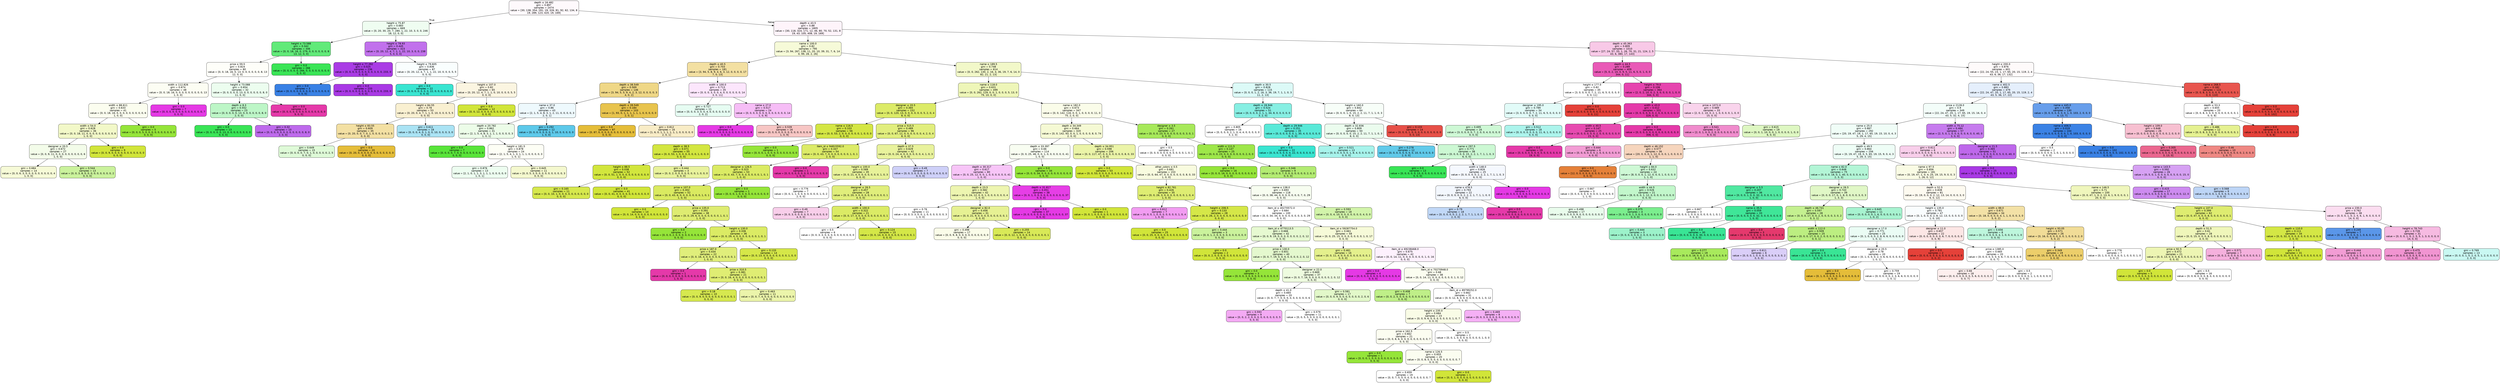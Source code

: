 digraph Tree {
node [shape=box, style="filled, rounded", color="black", fontname=helvetica] ;
edge [fontname=helvetica] ;
0 [label=<depth &le; 16.482<br/>gini = 0.897<br/>samples = 2474<br/>value = [30, 138, 354, 191, 19, 326, 81, 92, 62, 134, 8<br/>19, 289, 123, 420, 19, 169]>, fillcolor="#fef9fc"] ;
1 [label=<height &le; 75.87<br/>gini = 0.683<br/>samples = 669<br/>value = [0, 20, 30, 20, 7, 280, 1, 22, 10, 3, 0, 0, 246<br/>18, 12, 0, 0]>, fillcolor="#effdf1"] ;
0 -> 1 [labeldistance=2.5, labelangle=45, headlabel="True"] ;
2 [label=<height &le; 73.588<br/>gini = 0.342<br/>samples = 346<br/>value = [0, 0, 18, 16, 0, 279, 0, 0, 0, 0, 0, 0, 8<br/>13, 12, 0, 0]>, fillcolor="#61ea79"] ;
1 -> 2 ;
3 [label=<price &le; 59.5<br/>gini = 0.824<br/>samples = 80<br/>value = [0, 0, 18, 16, 0, 13, 0, 0, 0, 0, 0, 0, 8, 13<br/>12, 0, 0]>, fillcolor="#fefef9"] ;
2 -> 3 ;
4 [label=<width &le; 112.826<br/>gini = 0.674<br/>samples = 48<br/>value = [0, 0, 18, 16, 0, 0, 0, 0, 0, 0, 0, 0, 0, 13<br/>1, 0, 0]>, fillcolor="#fcfdf3"] ;
3 -> 4 ;
5 [label=<width &le; 88.611<br/>gini = 0.633<br/>samples = 41<br/>value = [0, 0, 18, 16, 0, 0, 0, 0, 0, 0, 0, 0, 0, 6<br/>1, 0, 0]>, fillcolor="#fbfdef"] ;
4 -> 5 ;
6 [label=<width &le; 54.0<br/>gini = 0.628<br/>samples = 36<br/>value = [0, 0, 18, 11, 0, 0, 0, 0, 0, 0, 0, 0, 0, 6<br/>1, 0, 0]>, fillcolor="#f2f8c8"] ;
5 -> 6 ;
7 [label=<designer &le; 20.5<br/>gini = 0.672<br/>samples = 27<br/>value = [0, 0, 9, 11, 0, 0, 0, 0, 0, 0, 0, 0, 0, 6<br/>1, 0, 0]>, fillcolor="#f3fce9"] ;
6 -> 7 ;
8 [label=<gini = 0.684<br/>samples = 14<br/>value = [0, 0, 6, 3, 0, 0, 0, 0, 0, 0, 0, 0, 0, 4<br/>1, 0, 0]>, fillcolor="#f6fad7"] ;
7 -> 8 ;
9 [label=<gini = 0.544<br/>samples = 13<br/>value = [0, 0, 3, 8, 0, 0, 0, 0, 0, 0, 0, 0, 0, 2<br/>0, 0, 0]>, fillcolor="#caf29c"] ;
7 -> 9 ;
10 [label=<gini = 0.0<br/>samples = 9<br/>value = [0, 0, 9, 0, 0, 0, 0, 0, 0, 0, 0, 0, 0, 0<br/>0, 0, 0]>, fillcolor="#d1e539"] ;
6 -> 10 ;
11 [label=<gini = 0.0<br/>samples = 5<br/>value = [0, 0, 0, 5, 0, 0, 0, 0, 0, 0, 0, 0, 0, 0<br/>0, 0, 0]>, fillcolor="#95e539"] ;
5 -> 11 ;
12 [label=<gini = 0.0<br/>samples = 7<br/>value = [0, 0, 0, 0, 0, 0, 0, 0, 0, 0, 0, 0, 0, 7<br/>0, 0, 0]>, fillcolor="#e539e5"] ;
4 -> 12 ;
13 [label=<height &le; 73.088<br/>gini = 0.654<br/>samples = 32<br/>value = [0, 0, 0, 0, 0, 13, 0, 0, 0, 0, 0, 0, 8, 0<br/>11, 0, 0]>, fillcolor="#ecfdef"] ;
3 -> 13 ;
14 [label=<depth &le; 8.3<br/>gini = 0.552<br/>samples = 23<br/>value = [0, 0, 0, 0, 0, 13, 0, 0, 0, 0, 0, 0, 8, 0<br/>2, 0, 0]>, fillcolor="#bdf6c7"] ;
13 -> 14 ;
15 [label=<gini = 0.0<br/>samples = 13<br/>value = [0, 0, 0, 0, 0, 13, 0, 0, 0, 0, 0, 0, 0, 0<br/>0, 0, 0]>, fillcolor="#39e556"] ;
14 -> 15 ;
16 [label=<gini = 0.32<br/>samples = 10<br/>value = [0, 0, 0, 0, 0, 0, 0, 0, 0, 0, 0, 0, 8, 0<br/>2, 0, 0]>, fillcolor="#be6aec"] ;
14 -> 16 ;
17 [label=<gini = 0.0<br/>samples = 9<br/>value = [0, 0, 0, 0, 0, 0, 0, 0, 0, 0, 0, 0, 0, 0<br/>9, 0, 0]>, fillcolor="#e539a9"] ;
13 -> 17 ;
18 [label=<gini = 0.0<br/>samples = 266<br/>value = [0, 0, 0, 0, 0, 266, 0, 0, 0, 0, 0, 0, 0, 0<br/>0, 0, 0]>, fillcolor="#39e556"] ;
2 -> 18 ;
19 [label=<height &le; 78.93<br/>gini = 0.445<br/>samples = 323<br/>value = [0, 20, 12, 4, 7, 1, 1, 22, 10, 3, 0, 0, 238<br/>5, 0, 0, 0]>, fillcolor="#c171ec"] ;
1 -> 19 ;
20 [label=<height &le; 77.392<br/>gini = 0.025<br/>samples = 236<br/>value = [0, 0, 0, 0, 0, 0, 0, 0, 0, 3, 0, 0, 233, 0<br/>0, 0, 0]>, fillcolor="#aa3ce5"] ;
19 -> 20 ;
21 [label=<gini = 0.0<br/>samples = 3<br/>value = [0, 0, 0, 0, 0, 0, 0, 0, 0, 3, 0, 0, 0, 0<br/>0, 0, 0]>, fillcolor="#3981e5"] ;
20 -> 21 ;
22 [label=<gini = 0.0<br/>samples = 233<br/>value = [0, 0, 0, 0, 0, 0, 0, 0, 0, 0, 0, 0, 233, 0<br/>0, 0, 0]>, fillcolor="#a939e5"] ;
20 -> 22 ;
23 [label=<height &le; 79.605<br/>gini = 0.836<br/>samples = 87<br/>value = [0, 20, 12, 4, 7, 1, 1, 22, 10, 0, 0, 0, 5, 5<br/>0, 0, 0]>, fillcolor="#f9fefe"] ;
19 -> 23 ;
24 [label=<gini = 0.0<br/>samples = 22<br/>value = [0, 0, 0, 0, 0, 0, 0, 22, 0, 0, 0, 0, 0, 0<br/>0, 0, 0]>, fillcolor="#39e5d1"] ;
23 -> 24 ;
25 [label=<height &le; 107.0<br/>gini = 0.82<br/>samples = 65<br/>value = [0, 20, 12, 4, 7, 1, 1, 0, 10, 0, 0, 0, 5, 5<br/>0, 0, 0]>, fillcolor="#fbf5e1"] ;
23 -> 25 ;
26 [label=<height &le; 84.55<br/>gini = 0.78<br/>samples = 53<br/>value = [0, 20, 0, 4, 7, 1, 1, 0, 10, 0, 0, 0, 5, 5<br/>0, 0, 0]>, fillcolor="#f9f0d1"] ;
25 -> 26 ;
27 [label=<height &le; 83.55<br/>gini = 0.609<br/>samples = 35<br/>value = [0, 20, 0, 0, 7, 0, 1, 0, 0, 0, 0, 0, 2, 5<br/>0, 0, 0]>, fillcolor="#f3e0a3"] ;
26 -> 27 ;
28 [label=<gini = 0.649<br/>samples = 15<br/>value = [0, 0, 0, 0, 7, 0, 1, 0, 0, 0, 0, 0, 2, 5<br/>0, 0, 0]>, fillcolor="#defad7"] ;
27 -> 28 ;
29 [label=<gini = 0.0<br/>samples = 20<br/>value = [0, 20, 0, 0, 0, 0, 0, 0, 0, 0, 0, 0, 0, 0<br/>0, 0, 0]>, fillcolor="#e5bd39"] ;
27 -> 29 ;
30 [label=<gini = 0.611<br/>samples = 18<br/>value = [0, 0, 0, 4, 0, 1, 0, 0, 10, 0, 0, 0, 3, 0<br/>0, 0, 0]>, fillcolor="#aae3f4"] ;
26 -> 30 ;
31 [label=<gini = 0.0<br/>samples = 12<br/>value = [0, 0, 12, 0, 0, 0, 0, 0, 0, 0, 0, 0, 0, 0<br/>0, 0, 0]>, fillcolor="#d1e539"] ;
25 -> 31 ;
32 [label=<depth &le; 43.5<br/>gini = 0.88<br/>samples = 1805<br/>value = [30, 118, 324, 171, 12, 46, 80, 70, 52, 131, 8<br/>19, 43, 105, 408, 19, 169]>, fillcolor="#fef4fa"] ;
0 -> 32 [labeldistance=2.5, labelangle=-45, headlabel="False"] ;
33 [label=<name &le; 100.0<br/>gini = 0.82<br/>samples = 795<br/>value = [3, 94, 267, 138, 11, 20, 10, 39, 31, 7, 6, 14<br/>0, 99, 28, 2, 26]>, fillcolor="#f6fad8"] ;
32 -> 33 ;
34 [label=<depth &le; 40.5<br/>gini = 0.703<br/>samples = 181<br/>value = [3, 94, 5, 8, 9, 4, 6, 3, 12, 0, 0, 0, 0, 17<br/>7, 0, 13]>, fillcolor="#f3e0a2"] ;
33 -> 34 ;
35 [label=<depth &le; 38.549<br/>gini = 0.569<br/>samples = 146<br/>value = [3, 94, 5, 5, 9, 4, 2, 3, 12, 0, 0, 0, 0, 3<br/>4, 0, 2]>, fillcolor="#efd786"] ;
34 -> 35 ;
36 [label=<name &le; 37.0<br/>gini = 0.86<br/>samples = 43<br/>value = [2, 1, 5, 4, 8, 3, 1, 2, 11, 0, 0, 0, 0, 3<br/>2, 0, 1]>, fillcolor="#eef9fd"] ;
35 -> 36 ;
37 [label=<depth &le; 20.782<br/>gini = 0.862<br/>samples = 31<br/>value = [2, 1, 5, 4, 8, 3, 1, 1, 1, 0, 0, 0, 0, 3<br/>1, 0, 1]>, fillcolor="#ecfce8"] ;
36 -> 37 ;
38 [label=<gini = 0.0<br/>samples = 7<br/>value = [0, 0, 0, 0, 7, 0, 0, 0, 0, 0, 0, 0, 0, 0<br/>0, 0, 0]>, fillcolor="#58e539"] ;
37 -> 38 ;
39 [label=<height &le; 181.5<br/>gini = 0.878<br/>samples = 24<br/>value = [2, 1, 5, 4, 1, 3, 1, 1, 1, 0, 0, 0, 0, 3<br/>1, 0, 1]>, fillcolor="#fdfef5"] ;
37 -> 39 ;
40 [label=<gini = 0.876<br/>samples = 13<br/>value = [2, 1, 0, 1, 1, 3, 1, 1, 1, 0, 0, 0, 0, 0<br/>1, 0, 1]>, fillcolor="#edfdf0"] ;
39 -> 40 ;
41 [label=<gini = 0.645<br/>samples = 11<br/>value = [0, 0, 5, 3, 0, 0, 0, 0, 0, 0, 0, 0, 0, 3<br/>0, 0, 0]>, fillcolor="#f4f8ce"] ;
39 -> 41 ;
42 [label=<gini = 0.292<br/>samples = 12<br/>value = [0, 0, 0, 0, 0, 0, 0, 1, 10, 0, 0, 0, 0, 0<br/>1, 0, 0]>, fillcolor="#5dc9ea"] ;
36 -> 42 ;
43 [label=<depth &le; 39.549<br/>gini = 0.184<br/>samples = 103<br/>value = [1, 93, 0, 1, 1, 1, 1, 1, 1, 0, 0, 0, 0, 0<br/>2, 0, 1]>, fillcolor="#e8c44d"] ;
35 -> 43 ;
44 [label=<gini = 0.0<br/>samples = 87<br/>value = [0, 87, 0, 0, 0, 0, 0, 0, 0, 0, 0, 0, 0, 0<br/>0, 0, 0]>, fillcolor="#e5bd39"] ;
43 -> 44 ;
45 [label=<gini = 0.812<br/>samples = 16<br/>value = [1, 6, 0, 1, 1, 1, 1, 1, 1, 0, 0, 0, 0, 0<br/>2, 0, 1]>, fillcolor="#f8ecc6"] ;
43 -> 45 ;
46 [label=<width &le; 100.0<br/>gini = 0.713<br/>samples = 35<br/>value = [0, 0, 0, 3, 0, 0, 4, 0, 0, 0, 0, 0, 0, 14<br/>3, 0, 11]>, fillcolor="#fce6fc"] ;
34 -> 46 ;
47 [label=<gini = 0.727<br/>samples = 11<br/>value = [0, 0, 0, 3, 0, 0, 4, 0, 0, 0, 0, 0, 0, 0<br/>2, 0, 2]>, fillcolor="#e6fcf2"] ;
46 -> 47 ;
48 [label=<name &le; 27.0<br/>gini = 0.517<br/>samples = 24<br/>value = [0, 0, 0, 0, 0, 0, 0, 0, 0, 0, 0, 0, 0, 14<br/>1, 0, 9]>, fillcolor="#f6bdf6"] ;
46 -> 48 ;
49 [label=<gini = 0.0<br/>samples = 8<br/>value = [0, 0, 0, 0, 0, 0, 0, 0, 0, 0, 0, 0, 0, 8<br/>0, 0, 0]>, fillcolor="#e539e5"] ;
48 -> 49 ;
50 [label=<gini = 0.539<br/>samples = 16<br/>value = [0, 0, 0, 0, 0, 0, 0, 0, 0, 0, 0, 0, 0, 6<br/>1, 0, 9]>, fillcolor="#f7c6c4"] ;
48 -> 50 ;
51 [label=<name &le; 189.5<br/>gini = 0.748<br/>samples = 614<br/>value = [0, 0, 262, 130, 2, 16, 4, 36, 19, 7, 6, 14, 0<br/>82, 21, 2, 13]>, fillcolor="#f2f8c9"] ;
33 -> 51 ;
52 [label=<name &le; 118.0<br/>gini = 0.631<br/>samples = 499<br/>value = [0, 0, 262, 129, 0, 0, 1, 0, 0, 0, 5, 13, 0<br/>79, 10, 0, 0]>, fillcolor="#eef6b8"] ;
51 -> 52 ;
53 [label=<designer &le; 20.5<br/>gini = 0.365<br/>samples = 152<br/>value = [0, 0, 120, 13, 0, 0, 0, 0, 0, 0, 5, 2, 0, 4<br/>8, 0, 0]>, fillcolor="#dceb67"] ;
52 -> 53 ;
54 [label=<name &le; 116.5<br/>gini = 0.103<br/>samples = 56<br/>value = [0, 0, 53, 2, 0, 0, 0, 0, 0, 0, 1, 0, 0, 0<br/>0, 0, 0]>, fillcolor="#d4e644"] ;
53 -> 54 ;
55 [label=<depth &le; 38.5<br/>gini = 0.071<br/>samples = 55<br/>value = [0, 0, 53, 1, 0, 0, 0, 0, 0, 0, 1, 0, 0, 0<br/>0, 0, 0]>, fillcolor="#d3e640"] ;
54 -> 55 ;
56 [label=<height &le; 88.5<br/>gini = 0.038<br/>samples = 52<br/>value = [0, 0, 51, 1, 0, 0, 0, 0, 0, 0, 0, 0, 0, 0<br/>0, 0, 0]>, fillcolor="#d2e63d"] ;
55 -> 56 ;
57 [label=<gini = 0.165<br/>samples = 11<br/>value = [0, 0, 10, 1, 0, 0, 0, 0, 0, 0, 0, 0, 0, 0<br/>0, 0, 0]>, fillcolor="#d6e84d"] ;
56 -> 57 ;
58 [label=<gini = 0.0<br/>samples = 41<br/>value = [0, 0, 41, 0, 0, 0, 0, 0, 0, 0, 0, 0, 0, 0<br/>0, 0, 0]>, fillcolor="#d1e539"] ;
56 -> 58 ;
59 [label=<gini = 0.444<br/>samples = 3<br/>value = [0, 0, 2, 0, 0, 0, 0, 0, 0, 0, 1, 0, 0, 0<br/>0, 0, 0]>, fillcolor="#e8f29c"] ;
55 -> 59 ;
60 [label=<gini = 0.0<br/>samples = 1<br/>value = [0, 0, 0, 1, 0, 0, 0, 0, 0, 0, 0, 0, 0, 0<br/>0, 0, 0]>, fillcolor="#95e539"] ;
54 -> 60 ;
61 [label=<price &le; 515.5<br/>gini = 0.489<br/>samples = 96<br/>value = [0, 0, 67, 11, 0, 0, 0, 0, 0, 0, 4, 2, 0, 4<br/>8, 0, 0]>, fillcolor="#e1ee7d"] ;
53 -> 61 ;
62 [label=<item_id &le; 94815592.0<br/>gini = 0.347<br/>samples = 54<br/>value = [0, 0, 43, 7, 0, 0, 0, 0, 0, 0, 0, 1, 0, 1<br/>2, 0, 0]>, fillcolor="#dceb67"] ;
61 -> 62 ;
63 [label=<designer &le; 126.5<br/>gini = 0.323<br/>samples = 53<br/>value = [0, 0, 43, 7, 0, 0, 0, 0, 0, 0, 0, 1, 0, 1<br/>1, 0, 0]>, fillcolor="#dbeb64"] ;
62 -> 63 ;
64 [label=<price &le; 107.0<br/>gini = 0.302<br/>samples = 52<br/>value = [0, 0, 43, 6, 0, 0, 0, 0, 0, 0, 0, 1, 0, 1<br/>1, 0, 0]>, fillcolor="#daea60"] ;
63 -> 64 ;
65 [label=<gini = 0.0<br/>samples = 14<br/>value = [0, 0, 14, 0, 0, 0, 0, 0, 0, 0, 0, 0, 0, 0<br/>0, 0, 0]>, fillcolor="#d1e539"] ;
64 -> 65 ;
66 [label=<price &le; 135.0<br/>gini = 0.391<br/>samples = 38<br/>value = [0, 0, 29, 6, 0, 0, 0, 0, 0, 0, 0, 1, 0, 1<br/>1, 0, 0]>, fillcolor="#deec71"] ;
64 -> 66 ;
67 [label=<gini = 0.0<br/>samples = 2<br/>value = [0, 0, 0, 2, 0, 0, 0, 0, 0, 0, 0, 0, 0, 0<br/>0, 0, 0]>, fillcolor="#95e539"] ;
66 -> 67 ;
68 [label=<height &le; 130.0<br/>gini = 0.336<br/>samples = 36<br/>value = [0, 0, 29, 4, 0, 0, 0, 0, 0, 0, 0, 1, 0, 1<br/>1, 0, 0]>, fillcolor="#dbeb64"] ;
66 -> 68 ;
69 [label=<price &le; 187.0<br/>gini = 0.434<br/>samples = 22<br/>value = [0, 0, 16, 4, 0, 0, 0, 0, 0, 0, 0, 0, 0, 1<br/>1, 0, 0]>, fillcolor="#e0ee7b"] ;
68 -> 69 ;
70 [label=<gini = 0.0<br/>samples = 1<br/>value = [0, 0, 0, 0, 0, 0, 0, 0, 0, 0, 0, 0, 0, 0<br/>1, 0, 0]>, fillcolor="#e539a9"] ;
69 -> 70 ;
71 [label=<price &le; 310.5<br/>gini = 0.381<br/>samples = 21<br/>value = [0, 0, 16, 4, 0, 0, 0, 0, 0, 0, 0, 0, 0, 1<br/>0, 0, 0]>, fillcolor="#dfed73"] ;
69 -> 71 ;
72 [label=<gini = 0.18<br/>samples = 10<br/>value = [0, 0, 9, 0, 0, 0, 0, 0, 0, 0, 0, 0, 0, 1<br/>0, 0, 0]>, fillcolor="#d6e84f"] ;
71 -> 72 ;
73 [label=<gini = 0.463<br/>samples = 11<br/>value = [0, 0, 7, 4, 0, 0, 0, 0, 0, 0, 0, 0, 0, 0<br/>0, 0, 0]>, fillcolor="#ebf4aa"] ;
71 -> 73 ;
74 [label=<gini = 0.133<br/>samples = 14<br/>value = [0, 0, 13, 0, 0, 0, 0, 0, 0, 0, 0, 1, 0, 0<br/>0, 0, 0]>, fillcolor="#d5e748"] ;
68 -> 74 ;
75 [label=<gini = 0.0<br/>samples = 1<br/>value = [0, 0, 0, 1, 0, 0, 0, 0, 0, 0, 0, 0, 0, 0<br/>0, 0, 0]>, fillcolor="#95e539"] ;
63 -> 75 ;
76 [label=<gini = 0.0<br/>samples = 1<br/>value = [0, 0, 0, 0, 0, 0, 0, 0, 0, 0, 0, 0, 0, 0<br/>1, 0, 0]>, fillcolor="#e539a9"] ;
62 -> 76 ;
77 [label=<depth &le; 37.5<br/>gini = 0.629<br/>samples = 42<br/>value = [0, 0, 24, 4, 0, 0, 0, 0, 0, 0, 4, 1, 0, 3<br/>6, 0, 0]>, fillcolor="#e8f29c"] ;
61 -> 77 ;
78 [label=<height &le; 100.0<br/>gini = 0.589<br/>samples = 35<br/>value = [0, 0, 21, 4, 0, 0, 0, 0, 0, 0, 0, 1, 0, 3<br/>6, 0, 0]>, fillcolor="#e7f299"] ;
77 -> 78 ;
79 [label=<gini = 0.776<br/>samples = 7<br/>value = [0, 0, 1, 1, 0, 0, 0, 0, 0, 0, 0, 1, 0, 2<br/>2, 0, 0]>, fillcolor="#ffffff"] ;
78 -> 79 ;
80 [label=<designer &le; 26.5<br/>gini = 0.457<br/>samples = 28<br/>value = [0, 0, 20, 3, 0, 0, 0, 0, 0, 0, 0, 0, 0, 1<br/>4, 0, 0]>, fillcolor="#e0ee7b"] ;
78 -> 80 ;
81 [label=<gini = 0.49<br/>samples = 7<br/>value = [0, 0, 3, 0, 0, 0, 0, 0, 0, 0, 0, 0, 0, 0<br/>4, 0, 0]>, fillcolor="#f8ceea"] ;
80 -> 81 ;
82 [label=<width &le; 100.0<br/>gini = 0.322<br/>samples = 21<br/>value = [0, 0, 17, 3, 0, 0, 0, 0, 0, 0, 0, 0, 0, 1<br/>0, 0, 0]>, fillcolor="#dbeb65"] ;
80 -> 82 ;
83 [label=<gini = 0.5<br/>samples = 6<br/>value = [0, 0, 3, 3, 0, 0, 0, 0, 0, 0, 0, 0, 0, 0<br/>0, 0, 0]>, fillcolor="#ffffff"] ;
82 -> 83 ;
84 [label=<gini = 0.124<br/>samples = 15<br/>value = [0, 0, 14, 0, 0, 0, 0, 0, 0, 0, 0, 0, 0, 1<br/>0, 0, 0]>, fillcolor="#d4e747"] ;
82 -> 84 ;
85 [label=<gini = 0.49<br/>samples = 7<br/>value = [0, 0, 3, 0, 0, 0, 0, 0, 0, 0, 4, 0, 0, 0<br/>0, 0, 0]>, fillcolor="#ced0f8"] ;
77 -> 85 ;
86 [label=<name &le; 182.0<br/>gini = 0.673<br/>samples = 347<br/>value = [0, 0, 142, 116, 0, 0, 1, 0, 0, 0, 0, 11, 0<br/>75, 2, 0, 0]>, fillcolor="#fafce9"] ;
52 -> 86 ;
87 [label=<depth &le; 34.349<br/>gini = 0.664<br/>samples = 320<br/>value = [0, 0, 142, 93, 0, 0, 1, 0, 0, 0, 0, 8, 0, 74<br/>2, 0, 0]>, fillcolor="#f5f9d4"] ;
86 -> 87 ;
88 [label=<depth &le; 33.397<br/>gini = 0.66<br/>samples = 114<br/>value = [0, 0, 25, 46, 0, 0, 1, 0, 0, 0, 0, 0, 0, 41<br/>1, 0, 0]>, fillcolor="#f8fdf1"] ;
87 -> 88 ;
89 [label=<depth &le; 30.317<br/>gini = 0.617<br/>samples = 80<br/>value = [0, 0, 25, 12, 0, 0, 1, 0, 0, 0, 0, 0, 0, 41<br/>1, 0, 0]>, fillcolor="#f7c5f7"] ;
88 -> 89 ;
90 [label=<depth &le; 23.5<br/>gini = 0.582<br/>samples = 42<br/>value = [0, 0, 24, 12, 0, 0, 1, 0, 0, 0, 0, 0, 0, 4<br/>1, 0, 0]>, fillcolor="#edf5b0"] ;
89 -> 90 ;
91 [label=<gini = 0.76<br/>samples = 11<br/>value = [0, 0, 3, 3, 0, 0, 1, 0, 0, 0, 0, 0, 0, 3<br/>1, 0, 0]>, fillcolor="#ffffff"] ;
90 -> 91 ;
92 [label=<designer &le; 82.0<br/>gini = 0.456<br/>samples = 31<br/>value = [0, 0, 21, 9, 0, 0, 0, 0, 0, 0, 0, 0, 0, 1<br/>0, 0, 0]>, fillcolor="#e6f193"] ;
90 -> 92 ;
93 [label=<gini = 0.498<br/>samples = 17<br/>value = [0, 0, 9, 8, 0, 0, 0, 0, 0, 0, 0, 0, 0, 0<br/>0, 0, 0]>, fillcolor="#fafce9"] ;
92 -> 93 ;
94 [label=<gini = 0.255<br/>samples = 14<br/>value = [0, 0, 12, 1, 0, 0, 0, 0, 0, 0, 0, 0, 0, 1<br/>0, 0, 0]>, fillcolor="#d8e957"] ;
92 -> 94 ;
95 [label=<depth &le; 31.817<br/>gini = 0.051<br/>samples = 38<br/>value = [0, 0, 1, 0, 0, 0, 0, 0, 0, 0, 0, 0, 0, 37<br/>0, 0, 0]>, fillcolor="#e63ee6"] ;
89 -> 95 ;
96 [label=<gini = 0.0<br/>samples = 37<br/>value = [0, 0, 0, 0, 0, 0, 0, 0, 0, 0, 0, 0, 0, 37<br/>0, 0, 0]>, fillcolor="#e539e5"] ;
95 -> 96 ;
97 [label=<gini = 0.0<br/>samples = 1<br/>value = [0, 0, 1, 0, 0, 0, 0, 0, 0, 0, 0, 0, 0, 0<br/>0, 0, 0]>, fillcolor="#d1e539"] ;
95 -> 97 ;
98 [label=<gini = 0.0<br/>samples = 34<br/>value = [0, 0, 0, 34, 0, 0, 0, 0, 0, 0, 0, 0, 0, 0<br/>0, 0, 0]>, fillcolor="#95e539"] ;
88 -> 98 ;
99 [label=<depth &le; 34.951<br/>gini = 0.598<br/>samples = 206<br/>value = [0, 0, 117, 47, 0, 0, 0, 0, 0, 0, 0, 8, 0, 33<br/>1, 0, 0]>, fillcolor="#ebf4a8"] ;
87 -> 99 ;
100 [label=<gini = 0.0<br/>samples = 53<br/>value = [0, 0, 53, 0, 0, 0, 0, 0, 0, 0, 0, 0, 0, 0<br/>0, 0, 0]>, fillcolor="#d1e539"] ;
99 -> 100 ;
101 [label=<other_colors &le; 0.5<br/>gini = 0.681<br/>samples = 153<br/>value = [0, 0, 64, 47, 0, 0, 0, 0, 0, 0, 0, 8, 0, 33<br/>1, 0, 0]>, fillcolor="#f8fbdf"] ;
99 -> 101 ;
102 [label=<height &le; 82.761<br/>gini = 0.426<br/>samples = 35<br/>value = [0, 0, 26, 3, 0, 0, 0, 0, 0, 0, 0, 1, 0, 4<br/>1, 0, 0]>, fillcolor="#deed72"] ;
101 -> 102 ;
103 [label=<gini = 0.612<br/>samples = 7<br/>value = [0, 0, 0, 1, 0, 0, 0, 0, 0, 0, 0, 1, 0, 4<br/>1, 0, 0]>, fillcolor="#f29cf2"] ;
102 -> 103 ;
104 [label=<height &le; 206.5<br/>gini = 0.133<br/>samples = 28<br/>value = [0, 0, 26, 2, 0, 0, 0, 0, 0, 0, 0, 0, 0, 0<br/>0, 0, 0]>, fillcolor="#d5e748"] ;
102 -> 104 ;
105 [label=<gini = 0.0<br/>samples = 25<br/>value = [0, 0, 25, 0, 0, 0, 0, 0, 0, 0, 0, 0, 0, 0<br/>0, 0, 0]>, fillcolor="#d1e539"] ;
104 -> 105 ;
106 [label=<gini = 0.444<br/>samples = 3<br/>value = [0, 0, 1, 2, 0, 0, 0, 0, 0, 0, 0, 0, 0, 0<br/>0, 0, 0]>, fillcolor="#caf29c"] ;
104 -> 106 ;
107 [label=<name &le; 138.0<br/>gini = 0.693<br/>samples = 118<br/>value = [0, 0, 38, 44, 0, 0, 0, 0, 0, 0, 0, 7, 0, 29<br/>0, 0, 0]>, fillcolor="#f7fdf0"] ;
101 -> 107 ;
108 [label=<item_id &le; 40270572.0<br/>gini = 0.684<br/>samples = 100<br/>value = [0, 0, 34, 34, 0, 0, 0, 0, 0, 0, 0, 3, 0, 29<br/>0, 0, 0]>, fillcolor="#ffffff"] ;
107 -> 108 ;
109 [label=<item_id &le; 4770113.5<br/>gini = 0.666<br/>samples = 42<br/>value = [0, 0, 9, 19, 0, 0, 0, 0, 0, 0, 0, 2, 0, 12<br/>0, 0, 0]>, fillcolor="#e6f9d1"] ;
108 -> 109 ;
110 [label=<gini = 0.0<br/>samples = 2<br/>value = [0, 0, 2, 0, 0, 0, 0, 0, 0, 0, 0, 0, 0, 0<br/>0, 0, 0]>, fillcolor="#d1e539"] ;
109 -> 110 ;
111 [label=<price &le; 130.0<br/>gini = 0.651<br/>samples = 40<br/>value = [0, 0, 7, 19, 0, 0, 0, 0, 0, 0, 0, 2, 0, 12<br/>0, 0, 0]>, fillcolor="#e4f8ce"] ;
109 -> 111 ;
112 [label=<gini = 0.0<br/>samples = 3<br/>value = [0, 0, 0, 3, 0, 0, 0, 0, 0, 0, 0, 0, 0, 0<br/>0, 0, 0]>, fillcolor="#95e539"] ;
111 -> 112 ;
113 [label=<designer &le; 22.0<br/>gini = 0.669<br/>samples = 37<br/>value = [0, 0, 7, 16, 0, 0, 0, 0, 0, 0, 0, 2, 0, 12<br/>0, 0, 0]>, fillcolor="#eefbdf"] ;
111 -> 113 ;
114 [label=<depth &le; 41.0<br/>gini = 0.665<br/>samples = 20<br/>value = [0, 0, 7, 7, 0, 0, 0, 0, 0, 0, 0, 0, 0, 6<br/>0, 0, 0]>, fillcolor="#ffffff"] ;
113 -> 114 ;
115 [label=<gini = 0.593<br/>samples = 9<br/>value = [0, 0, 2, 2, 0, 0, 0, 0, 0, 0, 0, 0, 0, 5<br/>0, 0, 0]>, fillcolor="#f4aaf4"] ;
114 -> 115 ;
116 [label=<gini = 0.579<br/>samples = 11<br/>value = [0, 0, 5, 5, 0, 0, 0, 0, 0, 0, 0, 0, 0, 1<br/>0, 0, 0]>, fillcolor="#ffffff"] ;
114 -> 116 ;
117 [label=<gini = 0.581<br/>samples = 17<br/>value = [0, 0, 0, 9, 0, 0, 0, 0, 0, 0, 0, 2, 0, 6<br/>0, 0, 0]>, fillcolor="#e2f8c9"] ;
113 -> 117 ;
118 [label=<item_id &le; 59287754.0<br/>gini = 0.661<br/>samples = 58<br/>value = [0, 0, 25, 15, 0, 0, 0, 0, 0, 0, 0, 1, 0, 17<br/>0, 0, 0]>, fillcolor="#f6fad8"] ;
108 -> 118 ;
119 [label=<gini = 0.461<br/>samples = 16<br/>value = [0, 0, 11, 4, 0, 0, 0, 0, 0, 0, 0, 0, 0, 1<br/>0, 0, 0]>, fillcolor="#e4f08c"] ;
118 -> 119 ;
120 [label=<item_id &le; 69238468.0<br/>gini = 0.675<br/>samples = 42<br/>value = [0, 0, 14, 11, 0, 0, 0, 0, 0, 0, 0, 1, 0, 16<br/>0, 0, 0]>, fillcolor="#fdf1fd"] ;
118 -> 120 ;
121 [label=<gini = 0.0<br/>samples = 4<br/>value = [0, 0, 0, 0, 0, 0, 0, 0, 0, 0, 0, 0, 0, 4<br/>0, 0, 0]>, fillcolor="#e539e5"] ;
120 -> 121 ;
122 [label=<item_id &le; 70270948.0<br/>gini = 0.68<br/>samples = 38<br/>value = [0, 0, 14, 11, 0, 0, 0, 0, 0, 0, 0, 1, 0, 12<br/>0, 0, 0]>, fillcolor="#fbfdf0"] ;
120 -> 122 ;
123 [label=<gini = 0.408<br/>samples = 7<br/>value = [0, 0, 2, 5, 0, 0, 0, 0, 0, 0, 0, 0, 0, 0<br/>0, 0, 0]>, fillcolor="#bfef88"] ;
122 -> 123 ;
124 [label=<item_id &le; 89799252.0<br/>gini = 0.662<br/>samples = 31<br/>value = [0, 0, 12, 6, 0, 0, 0, 0, 0, 0, 0, 1, 0, 12<br/>0, 0, 0]>, fillcolor="#ffffff"] ;
122 -> 124 ;
125 [label=<height &le; 235.0<br/>gini = 0.684<br/>samples = 23<br/>value = [0, 0, 9, 6, 0, 0, 0, 0, 0, 0, 0, 1, 0, 7<br/>0, 0, 0]>, fillcolor="#f9fce6"] ;
124 -> 125 ;
126 [label=<price &le; 162.5<br/>gini = 0.662<br/>samples = 21<br/>value = [0, 0, 8, 6, 0, 0, 0, 0, 0, 0, 0, 0, 0, 7<br/>0, 0, 0]>, fillcolor="#fcfdf1"] ;
125 -> 126 ;
127 [label=<gini = 0.0<br/>samples = 1<br/>value = [0, 0, 0, 1, 0, 0, 0, 0, 0, 0, 0, 0, 0, 0<br/>0, 0, 0]>, fillcolor="#95e539"] ;
126 -> 127 ;
128 [label=<name &le; 126.5<br/>gini = 0.655<br/>samples = 20<br/>value = [0, 0, 8, 5, 0, 0, 0, 0, 0, 0, 0, 0, 0, 7<br/>0, 0, 0]>, fillcolor="#fbfdf0"] ;
126 -> 128 ;
129 [label=<gini = 0.659<br/>samples = 19<br/>value = [0, 0, 7, 5, 0, 0, 0, 0, 0, 0, 0, 0, 0, 7<br/>0, 0, 0]>, fillcolor="#ffffff"] ;
128 -> 129 ;
130 [label=<gini = 0.0<br/>samples = 1<br/>value = [0, 0, 1, 0, 0, 0, 0, 0, 0, 0, 0, 0, 0, 0<br/>0, 0, 0]>, fillcolor="#d1e539"] ;
128 -> 130 ;
131 [label=<gini = 0.5<br/>samples = 2<br/>value = [0, 0, 1, 0, 0, 0, 0, 0, 0, 0, 0, 1, 0, 0<br/>0, 0, 0]>, fillcolor="#ffffff"] ;
125 -> 131 ;
132 [label=<gini = 0.469<br/>samples = 8<br/>value = [0, 0, 3, 0, 0, 0, 0, 0, 0, 0, 0, 0, 0, 5<br/>0, 0, 0]>, fillcolor="#f5b0f5"] ;
124 -> 132 ;
133 [label=<gini = 0.593<br/>samples = 18<br/>value = [0, 0, 4, 10, 0, 0, 0, 0, 0, 0, 0, 4, 0, 0<br/>0, 0, 0]>, fillcolor="#d2f4aa"] ;
107 -> 133 ;
134 [label=<designer &le; 3.5<br/>gini = 0.261<br/>samples = 27<br/>value = [0, 0, 0, 23, 0, 0, 0, 0, 0, 0, 0, 3, 0, 1<br/>0, 0, 0]>, fillcolor="#a7e95a"] ;
86 -> 134 ;
135 [label=<gini = 0.5<br/>samples = 2<br/>value = [0, 0, 0, 0, 0, 0, 0, 0, 0, 0, 0, 1, 0, 1<br/>0, 0, 0]>, fillcolor="#ffffff"] ;
134 -> 135 ;
136 [label=<width &le; 111.5<br/>gini = 0.147<br/>samples = 25<br/>value = [0, 0, 0, 23, 0, 0, 0, 0, 0, 0, 0, 2, 0, 0<br/>0, 0, 0]>, fillcolor="#9ee74a"] ;
134 -> 136 ;
137 [label=<gini = 0.0<br/>samples = 16<br/>value = [0, 0, 0, 16, 0, 0, 0, 0, 0, 0, 0, 0, 0, 0<br/>0, 0, 0]>, fillcolor="#95e539"] ;
136 -> 137 ;
138 [label=<gini = 0.346<br/>samples = 9<br/>value = [0, 0, 0, 7, 0, 0, 0, 0, 0, 0, 0, 2, 0, 0<br/>0, 0, 0]>, fillcolor="#b3ec72"] ;
136 -> 138 ;
139 [label=<depth &le; 30.5<br/>gini = 0.828<br/>samples = 115<br/>value = [0, 0, 0, 1, 2, 16, 3, 36, 19, 7, 1, 1, 0, 3<br/>11, 2, 13]>, fillcolor="#dcfaf7"] ;
51 -> 139 ;
140 [label=<depth &le; 28.946<br/>gini = 0.524<br/>samples = 51<br/>value = [0, 0, 0, 0, 2, 1, 1, 34, 8, 0, 0, 0, 0, 0<br/>3, 2, 0]>, fillcolor="#87efe3"] ;
139 -> 140 ;
141 [label=<gini = 0.805<br/>samples = 16<br/>value = [0, 0, 0, 0, 2, 1, 0, 4, 4, 0, 0, 0, 0, 0<br/>3, 2, 0]>, fillcolor="#ffffff"] ;
140 -> 141 ;
142 [label=<depth &le; 29.946<br/>gini = 0.251<br/>samples = 35<br/>value = [0, 0, 0, 0, 0, 0, 1, 30, 4, 0, 0, 0, 0, 0<br/>0, 0, 0]>, fillcolor="#59e9d8"] ;
140 -> 142 ;
143 [label=<gini = 0.0<br/>samples = 22<br/>value = [0, 0, 0, 0, 0, 0, 0, 22, 0, 0, 0, 0, 0, 0<br/>0, 0, 0]>, fillcolor="#39e5d1"] ;
142 -> 143 ;
144 [label=<gini = 0.521<br/>samples = 13<br/>value = [0, 0, 0, 0, 0, 0, 1, 8, 4, 0, 0, 0, 0, 0<br/>0, 0, 0]>, fillcolor="#a7f3eb"] ;
142 -> 144 ;
145 [label=<height &le; 160.0<br/>gini = 0.842<br/>samples = 64<br/>value = [0, 0, 0, 1, 0, 15, 2, 2, 11, 7, 1, 1, 0, 3<br/>8, 0, 13]>, fillcolor="#f7fef8"] ;
139 -> 145 ;
146 [label=<depth &le; 32.836<br/>gini = 0.809<br/>samples = 50<br/>value = [0, 0, 0, 0, 0, 15, 2, 2, 11, 7, 1, 1, 0, 3<br/>8, 0, 0]>, fillcolor="#ebfcee"] ;
145 -> 146 ;
147 [label=<gini = 0.278<br/>samples = 12<br/>value = [0, 0, 0, 0, 0, 0, 0, 0, 10, 0, 0, 0, 0, 0<br/>2, 0, 0]>, fillcolor="#61caea"] ;
146 -> 147 ;
148 [label=<name &le; 297.5<br/>gini = 0.771<br/>samples = 38<br/>value = [0, 0, 0, 0, 0, 15, 2, 2, 1, 7, 1, 1, 0, 3<br/>6, 0, 0]>, fillcolor="#ccf8d3"] ;
146 -> 148 ;
149 [label=<gini = 0.0<br/>samples = 13<br/>value = [0, 0, 0, 0, 0, 13, 0, 0, 0, 0, 0, 0, 0, 0<br/>0, 0, 0]>, fillcolor="#39e556"] ;
148 -> 149 ;
150 [label=<width &le; 148.0<br/>gini = 0.826<br/>samples = 25<br/>value = [0, 0, 0, 0, 0, 2, 2, 2, 1, 7, 1, 1, 0, 3<br/>6, 0, 0]>, fillcolor="#f5f8fe"] ;
148 -> 150 ;
151 [label=<name &le; 478.5<br/>gini = 0.793<br/>samples = 22<br/>value = [0, 0, 0, 0, 0, 2, 2, 2, 1, 7, 1, 1, 0, 0<br/>6, 0, 0]>, fillcolor="#f3f7fd"] ;
150 -> 151 ;
152 [label=<gini = 0.79<br/>samples = 18<br/>value = [0, 0, 0, 0, 0, 2, 2, 2, 1, 7, 1, 1, 0, 0<br/>2, 0, 0]>, fillcolor="#c1d8f7"] ;
151 -> 152 ;
153 [label=<gini = 0.0<br/>samples = 4<br/>value = [0, 0, 0, 0, 0, 0, 0, 0, 0, 0, 0, 0, 0, 0<br/>4, 0, 0]>, fillcolor="#e539a9"] ;
151 -> 153 ;
154 [label=<gini = 0.0<br/>samples = 3<br/>value = [0, 0, 0, 0, 0, 0, 0, 0, 0, 0, 0, 0, 0, 3<br/>0, 0, 0]>, fillcolor="#e539e5"] ;
150 -> 154 ;
155 [label=<gini = 0.133<br/>samples = 14<br/>value = [0, 0, 0, 1, 0, 0, 0, 0, 0, 0, 0, 0, 0, 0<br/>0, 0, 13]>, fillcolor="#e75048"] ;
145 -> 155 ;
156 [label=<depth &le; 45.363<br/>gini = 0.809<br/>samples = 1010<br/>value = [27, 24, 57, 33, 1, 26, 70, 31, 21, 124, 2, 5<br/>43, 6, 380, 17, 143]>, fillcolor="#f8c9e7"] ;
32 -> 156 ;
157 [label=<depth &le; 44.5<br/>gini = 0.289<br/>samples = 409<br/>value = [5, 0, 2, 10, 0, 9, 5, 11, 6, 5, 0, 1, 0, 0<br/>344, 0, 11]>, fillcolor="#e959b7"] ;
156 -> 157 ;
158 [label=<height &le; 177.0<br/>gini = 0.82<br/>samples = 45<br/>value = [3, 0, 0, 0, 0, 7, 2, 11, 6, 5, 0, 0, 0, 0<br/>0, 0, 11]>, fillcolor="#ffffff"] ;
157 -> 158 ;
159 [label=<designer &le; 195.0<br/>gini = 0.789<br/>samples = 34<br/>value = [3, 0, 0, 0, 0, 7, 2, 11, 6, 5, 0, 0, 0, 0<br/>0, 0, 0]>, fillcolor="#e2fbf8"] ;
158 -> 159 ;
160 [label=<gini = 0.695<br/>samples = 16<br/>value = [3, 0, 0, 0, 0, 7, 2, 0, 0, 4, 0, 0, 0, 0<br/>0, 0, 0]>, fillcolor="#cef8d5"] ;
159 -> 160 ;
161 [label=<gini = 0.512<br/>samples = 18<br/>value = [0, 0, 0, 0, 0, 0, 0, 11, 6, 1, 0, 0, 0, 0<br/>0, 0, 0]>, fillcolor="#acf4ec"] ;
159 -> 161 ;
162 [label=<gini = 0.0<br/>samples = 11<br/>value = [0, 0, 0, 0, 0, 0, 0, 0, 0, 0, 0, 0, 0, 0<br/>0, 0, 11]>, fillcolor="#e54139"] ;
158 -> 162 ;
163 [label=<height &le; 79.0<br/>gini = 0.106<br/>samples = 364<br/>value = [2, 0, 2, 10, 0, 2, 3, 0, 0, 0, 0, 1, 0, 0<br/>344, 0, 0]>, fillcolor="#e644ae"] ;
157 -> 163 ;
164 [label=<width &le; 43.0<br/>gini = 0.012<br/>samples = 331<br/>value = [0, 0, 0, 0, 0, 0, 2, 0, 0, 0, 0, 0, 0, 0<br/>329, 0, 0]>, fillcolor="#e53aaa"] ;
163 -> 164 ;
165 [label=<width &le; 40.5<br/>gini = 0.147<br/>samples = 25<br/>value = [0, 0, 0, 0, 0, 0, 2, 0, 0, 0, 0, 0, 0, 0<br/>23, 0, 0]>, fillcolor="#e74ab0"] ;
164 -> 165 ;
166 [label=<gini = 0.0<br/>samples = 19<br/>value = [0, 0, 0, 0, 0, 0, 0, 0, 0, 0, 0, 0, 0, 0<br/>19, 0, 0]>, fillcolor="#e539a9"] ;
165 -> 166 ;
167 [label=<gini = 0.444<br/>samples = 6<br/>value = [0, 0, 0, 0, 0, 0, 2, 0, 0, 0, 0, 0, 0, 0<br/>4, 0, 0]>, fillcolor="#f29cd4"] ;
165 -> 167 ;
168 [label=<gini = 0.0<br/>samples = 306<br/>value = [0, 0, 0, 0, 0, 0, 0, 0, 0, 0, 0, 0, 0, 0<br/>306, 0, 0]>, fillcolor="#e539a9"] ;
164 -> 168 ;
169 [label=<price &le; 1072.0<br/>gini = 0.689<br/>samples = 33<br/>value = [2, 0, 2, 10, 0, 2, 1, 0, 0, 0, 0, 1, 0, 0<br/>15, 0, 0]>, fillcolor="#f9d4ec"] ;
163 -> 169 ;
170 [label=<gini = 0.541<br/>samples = 14<br/>value = [2, 0, 1, 0, 0, 2, 0, 0, 0, 0, 0, 0, 0, 0<br/>9, 0, 0]>, fillcolor="#f08ccd"] ;
169 -> 170 ;
171 [label=<gini = 0.615<br/>samples = 19<br/>value = [0, 0, 1, 10, 0, 0, 1, 0, 0, 0, 0, 1, 0, 0<br/>6, 0, 0]>, fillcolor="#def7c2"] ;
169 -> 171 ;
172 [label=<height &le; 200.0<br/>gini = 0.876<br/>samples = 601<br/>value = [22, 24, 55, 23, 1, 17, 65, 20, 15, 119, 2, 4<br/>43, 6, 36, 17, 132]>, fillcolor="#fefafa"] ;
156 -> 172 ;
173 [label=<name &le; 402.5<br/>gini = 0.883<br/>samples = 479<br/>value = [22, 24, 47, 20, 1, 17, 65, 20, 15, 119, 2, 4<br/>43, 5, 36, 17, 22]>, fillcolor="#e5effc"] ;
172 -> 173 ;
174 [label=<price &le; 2128.0<br/>gini = 0.9<br/>samples = 349<br/>value = [22, 24, 47, 20, 1, 17, 65, 19, 15, 16, 0, 4<br/>43, 5, 32, 4, 15]>, fillcolor="#f3fdf9"] ;
173 -> 174 ;
175 [label=<name &le; 25.0<br/>gini = 0.887<br/>samples = 292<br/>value = [20, 19, 47, 19, 1, 17, 65, 19, 15, 10, 0, 4, 3<br/>5, 29, 4, 15]>, fillcolor="#f0fdf7"] ;
174 -> 175 ;
176 [label=<depth &le; 46.152<br/>gini = 0.577<br/>samples = 36<br/>value = [20, 0, 0, 0, 1, 12, 0, 0, 0, 1, 0, 0, 0, 0<br/>1, 1, 0]>, fillcolor="#f6d5bd"] ;
175 -> 176 ;
177 [label=<gini = 0.0<br/>samples = 12<br/>value = [12, 0, 0, 0, 0, 0, 0, 0, 0, 0, 0, 0, 0, 0<br/>0, 0, 0]>, fillcolor="#e58139"] ;
176 -> 177 ;
178 [label=<height &le; 84.0<br/>gini = 0.632<br/>samples = 24<br/>value = [8, 0, 0, 0, 1, 12, 0, 0, 0, 1, 0, 0, 0, 0<br/>1, 1, 0]>, fillcolor="#cef8d5"] ;
176 -> 178 ;
179 [label=<gini = 0.667<br/>samples = 3<br/>value = [0, 0, 0, 0, 0, 0, 0, 0, 0, 1, 0, 0, 0, 0<br/>1, 1, 0]>, fillcolor="#ffffff"] ;
178 -> 179 ;
180 [label=<width &le; 44.5<br/>gini = 0.526<br/>samples = 21<br/>value = [8, 0, 0, 0, 1, 12, 0, 0, 0, 0, 0, 0, 0, 0<br/>0, 0, 0]>, fillcolor="#c2f7cb"] ;
178 -> 180 ;
181 [label=<gini = 0.498<br/>samples = 17<br/>value = [8, 0, 0, 0, 0, 9, 0, 0, 0, 0, 0, 0, 0, 0<br/>0, 0, 0]>, fillcolor="#e9fcec"] ;
180 -> 181 ;
182 [label=<gini = 0.375<br/>samples = 4<br/>value = [0, 0, 0, 0, 1, 3, 0, 0, 0, 0, 0, 0, 0, 0<br/>0, 0, 0]>, fillcolor="#7bee8e"] ;
180 -> 182 ;
183 [label=<depth &le; 49.5<br/>gini = 0.864<br/>samples = 256<br/>value = [0, 19, 47, 19, 0, 5, 65, 19, 15, 9, 0, 4, 3<br/>5, 28, 3, 15]>, fillcolor="#eefdf6"] ;
175 -> 183 ;
184 [label=<name &le; 82.0<br/>gini = 0.648<br/>samples = 75<br/>value = [0, 0, 0, 18, 0, 1, 40, 0, 0, 0, 0, 4, 0, 4<br/>2, 3, 3]>, fillcolor="#b3f5d6"] ;
183 -> 184 ;
185 [label=<designer &le; 5.5<br/>gini = 0.207<br/>samples = 36<br/>value = [0, 0, 0, 1, 0, 0, 32, 0, 0, 0, 0, 1, 0, 1<br/>1, 0, 0]>, fillcolor="#50e8a1"] ;
184 -> 185 ;
186 [label=<gini = 0.667<br/>samples = 3<br/>value = [0, 0, 0, 1, 0, 0, 0, 0, 0, 0, 0, 1, 0, 1<br/>0, 0, 0]>, fillcolor="#ffffff"] ;
185 -> 186 ;
187 [label=<name &le; 35.5<br/>gini = 0.059<br/>samples = 33<br/>value = [0, 0, 0, 0, 0, 0, 32, 0, 0, 0, 0, 0, 0, 0<br/>1, 0, 0]>, fillcolor="#3fe698"] ;
185 -> 187 ;
188 [label=<gini = 0.444<br/>samples = 3<br/>value = [0, 0, 0, 0, 0, 0, 2, 0, 0, 0, 0, 0, 0, 0<br/>1, 0, 0]>, fillcolor="#9cf2ca"] ;
187 -> 188 ;
189 [label=<gini = 0.0<br/>samples = 30<br/>value = [0, 0, 0, 0, 0, 0, 30, 0, 0, 0, 0, 0, 0, 0<br/>0, 0, 0]>, fillcolor="#39e595"] ;
187 -> 189 ;
190 [label=<designer &le; 26.5<br/>gini = 0.743<br/>samples = 39<br/>value = [0, 0, 0, 17, 0, 1, 8, 0, 0, 0, 0, 3, 0, 3<br/>1, 3, 3]>, fillcolor="#e0f7c6"] ;
184 -> 190 ;
191 [label=<depth &le; 46.741<br/>gini = 0.597<br/>samples = 28<br/>value = [0, 0, 0, 17, 0, 0, 2, 0, 0, 0, 0, 3, 0, 2<br/>0, 3, 1]>, fillcolor="#c4f090"] ;
190 -> 191 ;
192 [label=<gini = 0.0<br/>samples = 3<br/>value = [0, 0, 0, 0, 0, 0, 0, 0, 0, 0, 0, 0, 0, 0<br/>0, 3, 0]>, fillcolor="#e5396d"] ;
191 -> 192 ;
193 [label=<width &le; 112.0<br/>gini = 0.509<br/>samples = 25<br/>value = [0, 0, 0, 17, 0, 0, 2, 0, 0, 0, 0, 3, 0, 2<br/>0, 0, 1]>, fillcolor="#bcee81"] ;
191 -> 193 ;
194 [label=<gini = 0.277<br/>samples = 19<br/>value = [0, 0, 0, 16, 0, 0, 2, 0, 0, 0, 0, 0, 0, 0<br/>0, 0, 1]>, fillcolor="#a8ea5c"] ;
193 -> 194 ;
195 [label=<gini = 0.611<br/>samples = 6<br/>value = [0, 0, 0, 1, 0, 0, 0, 0, 0, 0, 0, 3, 0, 2<br/>0, 0, 0]>, fillcolor="#dacef8"] ;
193 -> 195 ;
196 [label=<gini = 0.645<br/>samples = 11<br/>value = [0, 0, 0, 0, 0, 1, 6, 0, 0, 0, 0, 0, 0, 1<br/>1, 0, 2]>, fillcolor="#a7f3d0"] ;
190 -> 196 ;
197 [label=<name &le; 97.5<br/>gini = 0.856<br/>samples = 181<br/>value = [0, 19, 47, 1, 0, 4, 25, 19, 15, 9, 0, 0, 3<br/>1, 26, 0, 12]>, fillcolor="#f9fbe4"] ;
183 -> 197 ;
198 [label=<depth &le; 52.5<br/>gini = 0.838<br/>samples = 81<br/>value = [0, 19, 0, 0, 0, 2, 12, 13, 14, 0, 0, 0, 3, 0<br/>6, 0, 12]>, fillcolor="#fdfaf0"] ;
197 -> 198 ;
199 [label=<height &le; 135.0<br/>gini = 0.781<br/>samples = 47<br/>value = [0, 1, 0, 0, 0, 2, 8, 12, 13, 0, 0, 0, 0, 0<br/>1, 0, 10]>, fillcolor="#f9fdfe"] ;
198 -> 199 ;
200 [label=<designer &le; 17.0<br/>gini = 0.771<br/>samples = 25<br/>value = [0, 1, 0, 0, 0, 2, 8, 6, 6, 0, 0, 0, 0, 0<br/>1, 0, 1]>, fillcolor="#eafcf4"] ;
199 -> 200 ;
201 [label=<gini = 0.0<br/>samples = 5<br/>value = [0, 0, 0, 0, 0, 0, 5, 0, 0, 0, 0, 0, 0, 0<br/>0, 0, 0]>, fillcolor="#39e595"] ;
200 -> 201 ;
202 [label=<designer &le; 20.5<br/>gini = 0.78<br/>samples = 20<br/>value = [0, 1, 0, 0, 0, 2, 3, 6, 6, 0, 0, 0, 0, 0<br/>1, 0, 1]>, fillcolor="#ffffff"] ;
200 -> 202 ;
203 [label=<gini = 0.0<br/>samples = 1<br/>value = [0, 1, 0, 0, 0, 0, 0, 0, 0, 0, 0, 0, 0, 0<br/>0, 0, 0]>, fillcolor="#e5bd39"] ;
202 -> 203 ;
204 [label=<gini = 0.759<br/>samples = 19<br/>value = [0, 0, 0, 0, 0, 2, 3, 6, 6, 0, 0, 0, 0, 0<br/>1, 0, 1]>, fillcolor="#ffffff"] ;
202 -> 204 ;
205 [label=<designer &le; 11.0<br/>gini = 0.657<br/>samples = 22<br/>value = [0, 0, 0, 0, 0, 0, 0, 6, 7, 0, 0, 0, 0, 0<br/>0, 0, 9]>, fillcolor="#fce6e5"] ;
199 -> 205 ;
206 [label=<gini = 0.0<br/>samples = 2<br/>value = [0, 0, 0, 0, 0, 0, 0, 0, 0, 0, 0, 0, 0, 0<br/>0, 0, 2]>, fillcolor="#e54139"] ;
205 -> 206 ;
207 [label=<price &le; 1385.0<br/>gini = 0.665<br/>samples = 20<br/>value = [0, 0, 0, 0, 0, 0, 0, 6, 7, 0, 0, 0, 0, 0<br/>0, 0, 7]>, fillcolor="#ffffff"] ;
205 -> 207 ;
208 [label=<gini = 0.66<br/>samples = 18<br/>value = [0, 0, 0, 0, 0, 0, 0, 5, 6, 0, 0, 0, 0, 0<br/>0, 0, 7]>, fillcolor="#fdefee"] ;
207 -> 208 ;
209 [label=<gini = 0.5<br/>samples = 2<br/>value = [0, 0, 0, 0, 0, 0, 0, 1, 1, 0, 0, 0, 0, 0<br/>0, 0, 0]>, fillcolor="#ffffff"] ;
207 -> 209 ;
210 [label=<width &le; 88.0<br/>gini = 0.671<br/>samples = 34<br/>value = [0, 18, 0, 0, 0, 0, 4, 1, 1, 0, 0, 0, 3, 0<br/>5, 0, 2]>, fillcolor="#f3e1a6"] ;
198 -> 210 ;
211 [label=<gini = 0.656<br/>samples = 8<br/>value = [0, 2, 0, 0, 0, 0, 4, 1, 0, 0, 0, 0, 1, 0<br/>0, 0, 0]>, fillcolor="#bdf6dc"] ;
210 -> 211 ;
212 [label=<height &le; 93.05<br/>gini = 0.571<br/>samples = 26<br/>value = [0, 16, 0, 0, 0, 0, 0, 0, 1, 0, 0, 0, 2, 0<br/>5, 0, 2]>, fillcolor="#f1dc97"] ;
210 -> 212 ;
213 [label=<gini = 0.349<br/>samples = 19<br/>value = [0, 15, 0, 0, 0, 0, 0, 0, 0, 0, 0, 0, 1, 0<br/>3, 0, 0]>, fillcolor="#ecce6a"] ;
212 -> 213 ;
214 [label=<gini = 0.776<br/>samples = 7<br/>value = [0, 1, 0, 0, 0, 0, 0, 0, 1, 0, 0, 0, 1, 0<br/>2, 0, 2]>, fillcolor="#ffffff"] ;
212 -> 214 ;
215 [label=<name &le; 146.5<br/>gini = 0.71<br/>samples = 100<br/>value = [0, 0, 47, 1, 0, 2, 13, 6, 1, 9, 0, 0, 0, 1<br/>20, 0, 0]>, fillcolor="#eff6bc"] ;
197 -> 215 ;
216 [label=<height &le; 107.0<br/>gini = 0.399<br/>samples = 62<br/>value = [0, 0, 47, 0, 0, 0, 8, 0, 0, 0, 0, 0, 0, 1<br/>6, 0, 0]>, fillcolor="#deec70"] ;
215 -> 216 ;
217 [label=<depth &le; 51.5<br/>gini = 0.61<br/>samples = 28<br/>value = [0, 0, 15, 0, 0, 0, 8, 0, 0, 0, 0, 0, 0, 1<br/>4, 0, 0]>, fillcolor="#eff6ba"] ;
216 -> 217 ;
218 [label=<price &le; 92.5<br/>gini = 0.472<br/>samples = 21<br/>value = [0, 0, 13, 0, 0, 0, 8, 0, 0, 0, 0, 0, 0, 0<br/>0, 0, 0]>, fillcolor="#edf5b3"] ;
217 -> 218 ;
219 [label=<gini = 0.0<br/>samples = 5<br/>value = [0, 0, 5, 0, 0, 0, 0, 0, 0, 0, 0, 0, 0, 0<br/>0, 0, 0]>, fillcolor="#d1e539"] ;
218 -> 219 ;
220 [label=<gini = 0.5<br/>samples = 16<br/>value = [0, 0, 8, 0, 0, 0, 8, 0, 0, 0, 0, 0, 0, 0<br/>0, 0, 0]>, fillcolor="#ffffff"] ;
218 -> 220 ;
221 [label=<gini = 0.571<br/>samples = 7<br/>value = [0, 0, 2, 0, 0, 0, 0, 0, 0, 0, 0, 0, 0, 1<br/>4, 0, 0]>, fillcolor="#f5b0dd"] ;
217 -> 221 ;
222 [label=<depth &le; 110.0<br/>gini = 0.111<br/>samples = 34<br/>value = [0, 0, 32, 0, 0, 0, 0, 0, 0, 0, 0, 0, 0, 0<br/>2, 0, 0]>, fillcolor="#d4e745"] ;
216 -> 222 ;
223 [label=<gini = 0.0<br/>samples = 31<br/>value = [0, 0, 31, 0, 0, 0, 0, 0, 0, 0, 0, 0, 0, 0<br/>0, 0, 0]>, fillcolor="#d1e539"] ;
222 -> 223 ;
224 [label=<gini = 0.444<br/>samples = 3<br/>value = [0, 0, 1, 0, 0, 0, 0, 0, 0, 0, 0, 0, 0, 0<br/>2, 0, 0]>, fillcolor="#f29cd4"] ;
222 -> 224 ;
225 [label=<price &le; 230.0<br/>gini = 0.762<br/>samples = 38<br/>value = [0, 0, 0, 1, 0, 2, 5, 6, 1, 9, 0, 0, 0, 0<br/>14, 0, 0]>, fillcolor="#fbddf0"] ;
215 -> 225 ;
226 [label=<gini = 0.245<br/>samples = 7<br/>value = [0, 0, 0, 0, 0, 0, 0, 1, 0, 6, 0, 0, 0, 0<br/>0, 0, 0]>, fillcolor="#5a96e9"] ;
225 -> 226 ;
227 [label=<height &le; 78.743<br/>gini = 0.728<br/>samples = 31<br/>value = [0, 0, 0, 1, 0, 2, 5, 5, 1, 3, 0, 0, 0, 0<br/>14, 0, 0]>, fillcolor="#f6bae1"] ;
225 -> 227 ;
228 [label=<gini = 0.475<br/>samples = 18<br/>value = [0, 0, 0, 0, 0, 0, 5, 0, 0, 1, 0, 0, 0, 0<br/>12, 0, 0]>, fillcolor="#f194d1"] ;
227 -> 228 ;
229 [label=<gini = 0.769<br/>samples = 13<br/>value = [0, 0, 0, 1, 0, 2, 0, 5, 1, 2, 0, 0, 0, 0<br/>2, 0, 0]>, fillcolor="#c9f8f2"] ;
227 -> 229 ;
230 [label=<width &le; 75.12<br/>gini = 0.484<br/>samples = 57<br/>value = [2, 5, 0, 1, 0, 0, 0, 0, 0, 6, 0, 0, 40, 0<br/>3, 0, 0]>, fillcolor="#c67bee"] ;
174 -> 230 ;
231 [label=<gini = 0.611<br/>samples = 6<br/>value = [2, 0, 0, 0, 0, 0, 0, 0, 0, 1, 0, 0, 0, 0<br/>3, 0, 0]>, fillcolor="#f8ceea"] ;
230 -> 231 ;
232 [label=<designer &le; 21.5<br/>gini = 0.365<br/>samples = 51<br/>value = [0, 5, 0, 1, 0, 0, 0, 0, 0, 5, 0, 0, 40, 0<br/>0, 0, 0]>, fillcolor="#be68eb"] ;
230 -> 232 ;
233 [label=<gini = 0.0<br/>samples = 25<br/>value = [0, 0, 0, 0, 0, 0, 0, 0, 0, 0, 0, 0, 25, 0<br/>0, 0, 0]>, fillcolor="#a939e5"] ;
232 -> 233 ;
234 [label=<name &le; 143.5<br/>gini = 0.592<br/>samples = 26<br/>value = [0, 5, 0, 1, 0, 0, 0, 0, 0, 5, 0, 0, 15, 0<br/>0, 0, 0]>, fillcolor="#d6a1f3"] ;
232 -> 234 ;
235 [label=<gini = 0.415<br/>samples = 17<br/>value = [0, 5, 0, 0, 0, 0, 0, 0, 0, 0, 0, 0, 12, 0<br/>0, 0, 0]>, fillcolor="#cd8bf0"] ;
234 -> 235 ;
236 [label=<gini = 0.568<br/>samples = 9<br/>value = [0, 0, 0, 1, 0, 0, 0, 0, 0, 5, 0, 0, 3, 0<br/>0, 0, 0]>, fillcolor="#bdd5f6"] ;
234 -> 236 ;
237 [label=<name &le; 445.0<br/>gini = 0.358<br/>samples = 130<br/>value = [0, 0, 0, 0, 0, 0, 0, 1, 0, 103, 2, 0, 0, 0<br/>4, 13, 7]>, fillcolor="#679eeb"] ;
173 -> 237 ;
238 [label=<name &le; 406.5<br/>gini = 0.019<br/>samples = 104<br/>value = [0, 0, 0, 0, 0, 0, 0, 1, 0, 103, 0, 0, 0, 0<br/>0, 0, 0]>, fillcolor="#3b82e5"] ;
237 -> 238 ;
239 [label=<gini = 0.5<br/>samples = 2<br/>value = [0, 0, 0, 0, 0, 0, 0, 1, 0, 1, 0, 0, 0, 0<br/>0, 0, 0]>, fillcolor="#ffffff"] ;
238 -> 239 ;
240 [label=<gini = 0.0<br/>samples = 102<br/>value = [0, 0, 0, 0, 0, 0, 0, 0, 0, 102, 0, 0, 0, 0<br/>0, 0, 0]>, fillcolor="#3981e5"] ;
238 -> 240 ;
241 [label=<height &le; 109.0<br/>gini = 0.648<br/>samples = 26<br/>value = [0, 0, 0, 0, 0, 0, 0, 0, 0, 0, 2, 0, 0, 0<br/>4, 13, 7]>, fillcolor="#f7c0d1"] ;
237 -> 241 ;
242 [label=<gini = 0.305<br/>samples = 16<br/>value = [0, 0, 0, 0, 0, 0, 0, 0, 0, 0, 0, 0, 0, 0<br/>3, 13, 0]>, fillcolor="#eb678f"] ;
241 -> 242 ;
243 [label=<gini = 0.46<br/>samples = 10<br/>value = [0, 0, 0, 0, 0, 0, 0, 0, 0, 0, 2, 0, 0, 0<br/>1, 0, 7]>, fillcolor="#ef8883"] ;
241 -> 243 ;
244 [label=<name &le; 268.5<br/>gini = 0.182<br/>samples = 122<br/>value = [0, 0, 8, 3, 0, 0, 0, 0, 0, 0, 0, 0, 0, 1<br/>0, 0, 110]>, fillcolor="#e8554e"] ;
172 -> 244 ;
245 [label=<depth &le; 53.3<br/>gini = 0.655<br/>samples = 20<br/>value = [0, 0, 8, 3, 0, 0, 0, 0, 0, 0, 0, 0, 0, 1<br/>0, 0, 8]>, fillcolor="#ffffff"] ;
244 -> 245 ;
246 [label=<gini = 0.486<br/>samples = 12<br/>value = [0, 0, 8, 3, 0, 0, 0, 0, 0, 0, 0, 0, 0, 1<br/>0, 0, 0]>, fillcolor="#e5f191"] ;
245 -> 246 ;
247 [label=<gini = 0.0<br/>samples = 8<br/>value = [0, 0, 0, 0, 0, 0, 0, 0, 0, 0, 0, 0, 0, 0<br/>0, 0, 8]>, fillcolor="#e54139"] ;
245 -> 247 ;
248 [label=<gini = 0.0<br/>samples = 102<br/>value = [0, 0, 0, 0, 0, 0, 0, 0, 0, 0, 0, 0, 0, 0<br/>0, 0, 102]>, fillcolor="#e54139"] ;
244 -> 248 ;
}